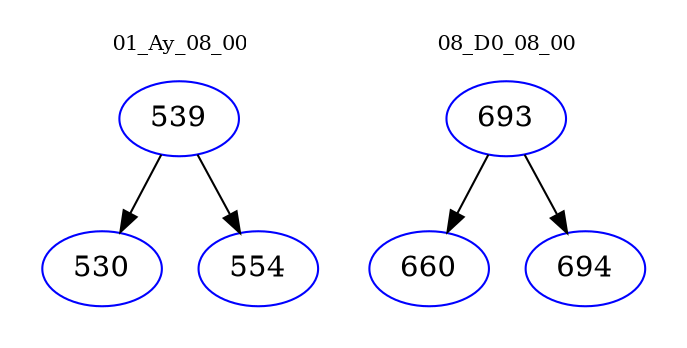 digraph{
subgraph cluster_0 {
color = white
label = "01_Ay_08_00";
fontsize=10;
T0_539 [label="539", color="blue"]
T0_539 -> T0_530 [color="black"]
T0_530 [label="530", color="blue"]
T0_539 -> T0_554 [color="black"]
T0_554 [label="554", color="blue"]
}
subgraph cluster_1 {
color = white
label = "08_D0_08_00";
fontsize=10;
T1_693 [label="693", color="blue"]
T1_693 -> T1_660 [color="black"]
T1_660 [label="660", color="blue"]
T1_693 -> T1_694 [color="black"]
T1_694 [label="694", color="blue"]
}
}
